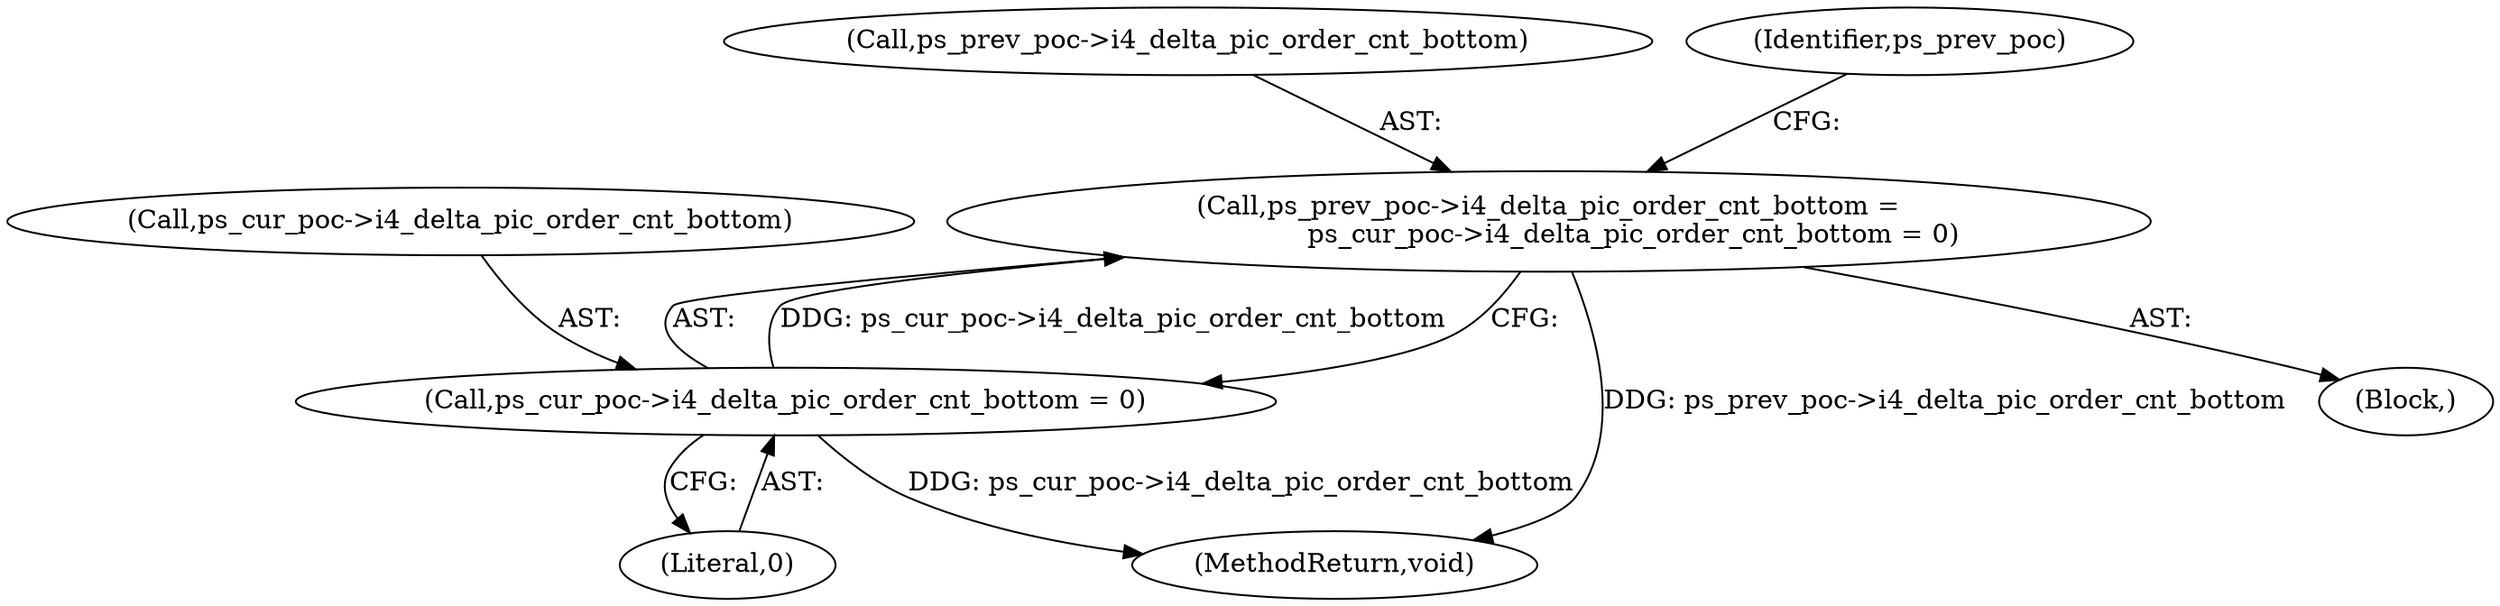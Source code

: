 digraph "0_Android_cc676ebd95247646e67907ccab150fb77a847335@pointer" {
"1000527" [label="(Call,ps_prev_poc->i4_delta_pic_order_cnt_bottom =\n                    ps_cur_poc->i4_delta_pic_order_cnt_bottom = 0)"];
"1000531" [label="(Call,ps_cur_poc->i4_delta_pic_order_cnt_bottom = 0)"];
"1000528" [label="(Call,ps_prev_poc->i4_delta_pic_order_cnt_bottom)"];
"1000531" [label="(Call,ps_cur_poc->i4_delta_pic_order_cnt_bottom = 0)"];
"1000539" [label="(Identifier,ps_prev_poc)"];
"1000527" [label="(Call,ps_prev_poc->i4_delta_pic_order_cnt_bottom =\n                    ps_cur_poc->i4_delta_pic_order_cnt_bottom = 0)"];
"1000532" [label="(Call,ps_cur_poc->i4_delta_pic_order_cnt_bottom)"];
"1000963" [label="(MethodReturn,void)"];
"1000535" [label="(Literal,0)"];
"1000121" [label="(Block,)"];
"1000527" -> "1000121"  [label="AST: "];
"1000527" -> "1000531"  [label="CFG: "];
"1000528" -> "1000527"  [label="AST: "];
"1000531" -> "1000527"  [label="AST: "];
"1000539" -> "1000527"  [label="CFG: "];
"1000527" -> "1000963"  [label="DDG: ps_prev_poc->i4_delta_pic_order_cnt_bottom"];
"1000531" -> "1000527"  [label="DDG: ps_cur_poc->i4_delta_pic_order_cnt_bottom"];
"1000531" -> "1000535"  [label="CFG: "];
"1000532" -> "1000531"  [label="AST: "];
"1000535" -> "1000531"  [label="AST: "];
"1000531" -> "1000963"  [label="DDG: ps_cur_poc->i4_delta_pic_order_cnt_bottom"];
}
